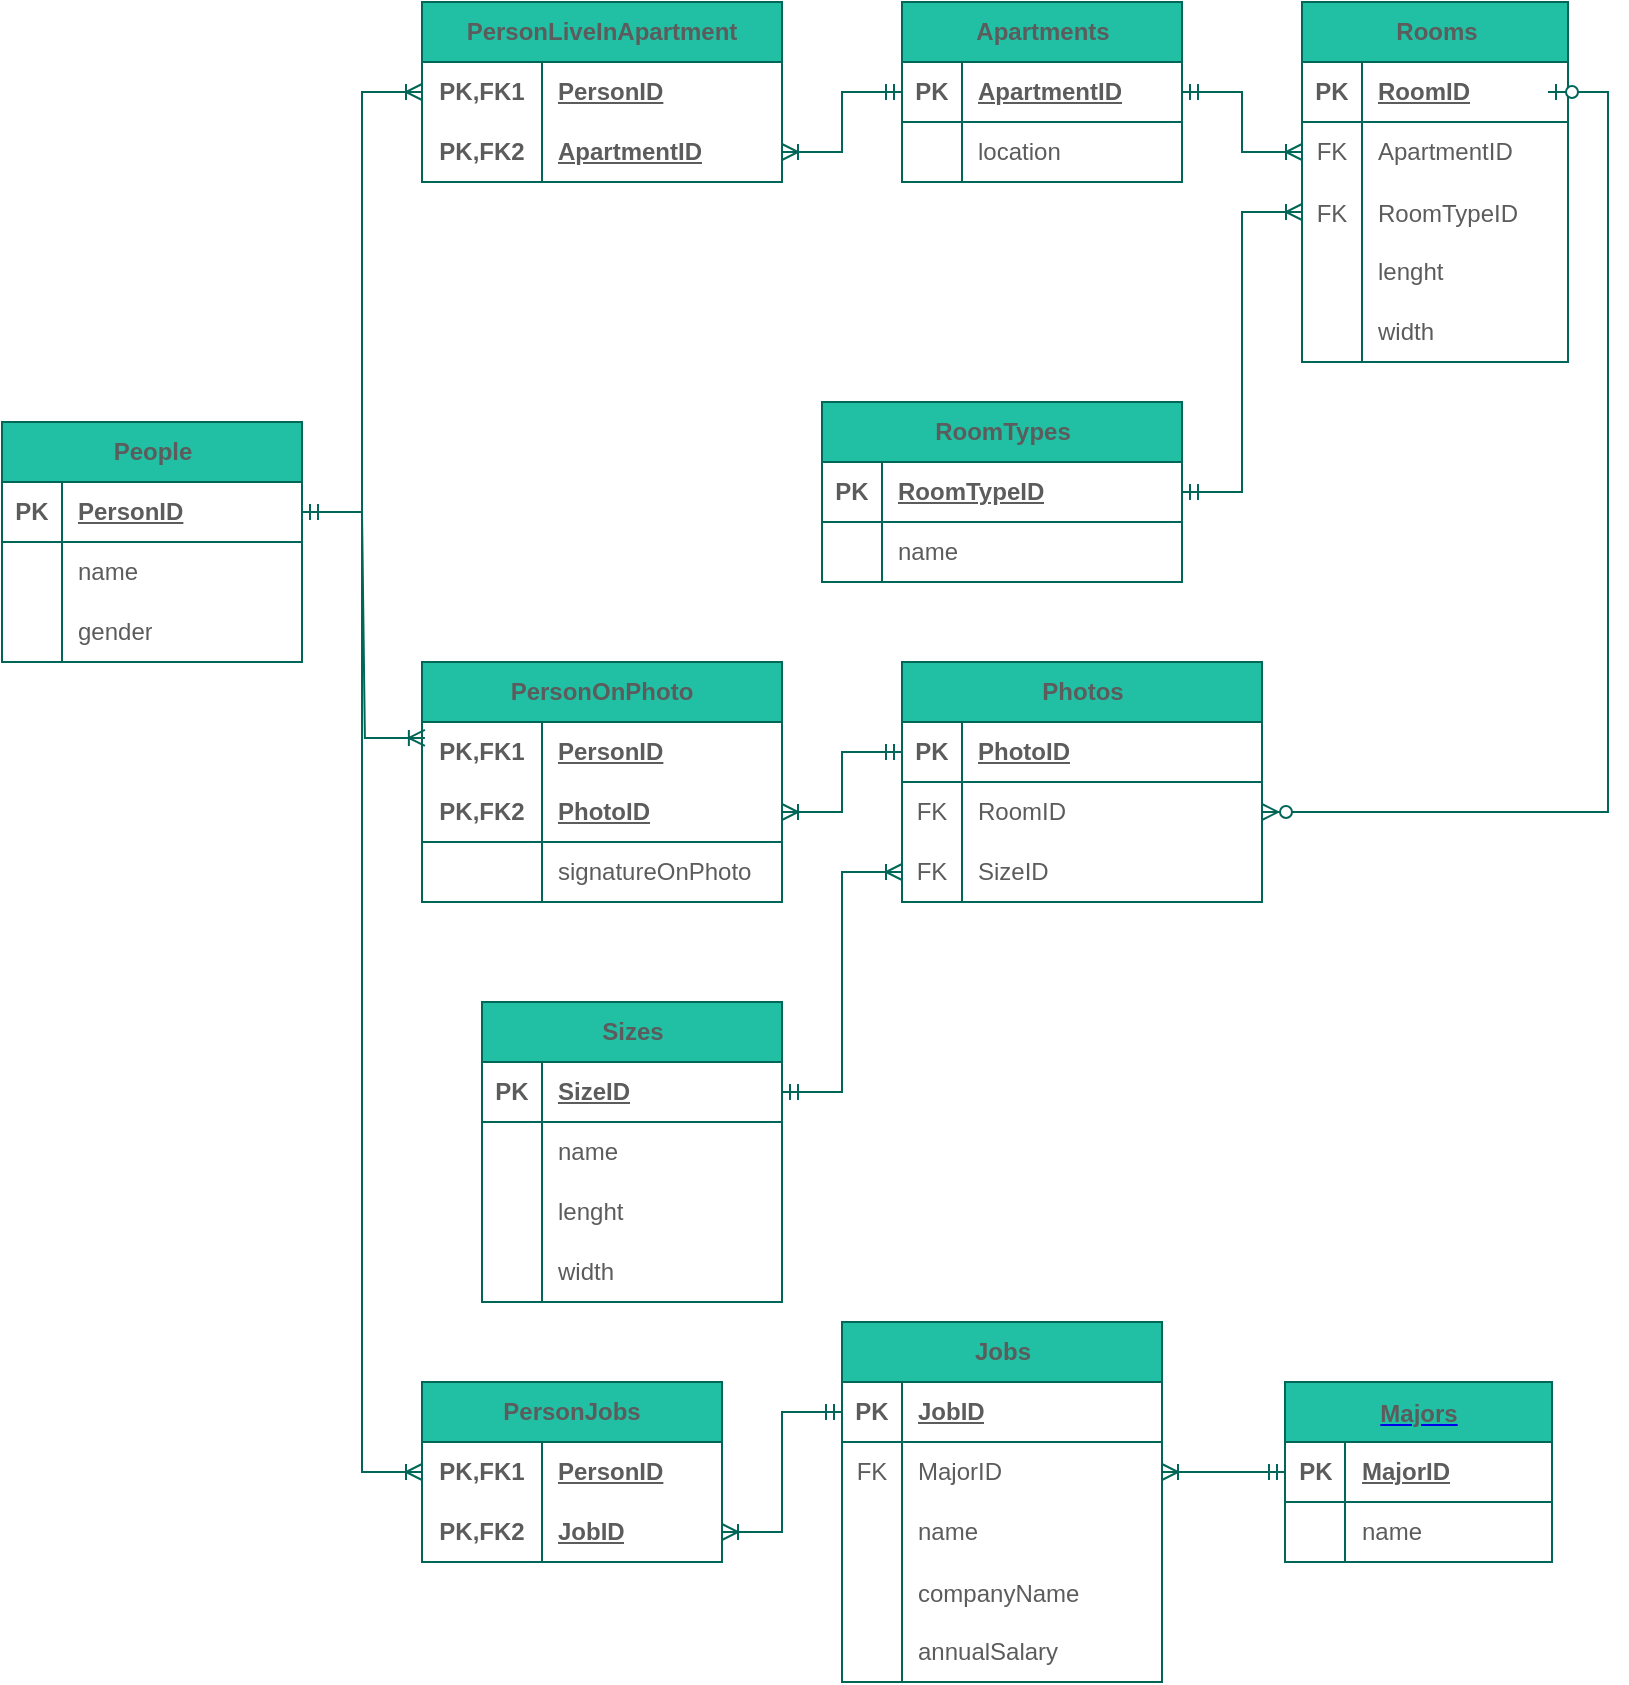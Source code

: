 <mxfile version="21.6.8" type="device">
  <diagram id="R2lEEEUBdFMjLlhIrx00" name="Page-1">
    <mxGraphModel dx="1122" dy="855" grid="0" gridSize="10" guides="1" tooltips="1" connect="1" arrows="1" fold="1" page="1" pageScale="1" pageWidth="827" pageHeight="1169" background="#ffffff" math="0" shadow="0" extFonts="Permanent Marker^https://fonts.googleapis.com/css?family=Permanent+Marker">
      <root>
        <mxCell id="0" />
        <mxCell id="1" parent="0" />
        <mxCell id="IW0DUA3z3qg6i7uyiNPP-1" value="People" style="shape=table;startSize=30;container=1;collapsible=1;childLayout=tableLayout;fixedRows=1;rowLines=0;fontStyle=1;align=center;resizeLast=1;html=1;labelBackgroundColor=none;fillColor=#21C0A5;strokeColor=#006658;fontColor=#5C5C5C;" parent="1" vertex="1">
          <mxGeometry x="10" y="220" width="150" height="120" as="geometry" />
        </mxCell>
        <mxCell id="IW0DUA3z3qg6i7uyiNPP-2" value="" style="shape=tableRow;horizontal=0;startSize=0;swimlaneHead=0;swimlaneBody=0;fillColor=none;collapsible=0;dropTarget=0;points=[[0,0.5],[1,0.5]];portConstraint=eastwest;top=0;left=0;right=0;bottom=1;labelBackgroundColor=none;strokeColor=#006658;fontColor=#5C5C5C;" parent="IW0DUA3z3qg6i7uyiNPP-1" vertex="1">
          <mxGeometry y="30" width="150" height="30" as="geometry" />
        </mxCell>
        <mxCell id="IW0DUA3z3qg6i7uyiNPP-3" value="PK" style="shape=partialRectangle;connectable=0;fillColor=none;top=0;left=0;bottom=0;right=0;fontStyle=1;overflow=hidden;whiteSpace=wrap;html=1;labelBackgroundColor=none;strokeColor=#006658;fontColor=#5C5C5C;" parent="IW0DUA3z3qg6i7uyiNPP-2" vertex="1">
          <mxGeometry width="30" height="30" as="geometry">
            <mxRectangle width="30" height="30" as="alternateBounds" />
          </mxGeometry>
        </mxCell>
        <mxCell id="IW0DUA3z3qg6i7uyiNPP-4" value="PersonID" style="shape=partialRectangle;connectable=0;fillColor=none;top=0;left=0;bottom=0;right=0;align=left;spacingLeft=6;fontStyle=5;overflow=hidden;whiteSpace=wrap;html=1;labelBackgroundColor=none;strokeColor=#006658;fontColor=#5C5C5C;" parent="IW0DUA3z3qg6i7uyiNPP-2" vertex="1">
          <mxGeometry x="30" width="120" height="30" as="geometry">
            <mxRectangle width="120" height="30" as="alternateBounds" />
          </mxGeometry>
        </mxCell>
        <mxCell id="IW0DUA3z3qg6i7uyiNPP-5" value="" style="shape=tableRow;horizontal=0;startSize=0;swimlaneHead=0;swimlaneBody=0;fillColor=none;collapsible=0;dropTarget=0;points=[[0,0.5],[1,0.5]];portConstraint=eastwest;top=0;left=0;right=0;bottom=0;labelBackgroundColor=none;strokeColor=#006658;fontColor=#5C5C5C;" parent="IW0DUA3z3qg6i7uyiNPP-1" vertex="1">
          <mxGeometry y="60" width="150" height="30" as="geometry" />
        </mxCell>
        <mxCell id="IW0DUA3z3qg6i7uyiNPP-6" value="" style="shape=partialRectangle;connectable=0;fillColor=none;top=0;left=0;bottom=0;right=0;editable=1;overflow=hidden;whiteSpace=wrap;html=1;labelBackgroundColor=none;strokeColor=#006658;fontColor=#5C5C5C;" parent="IW0DUA3z3qg6i7uyiNPP-5" vertex="1">
          <mxGeometry width="30" height="30" as="geometry">
            <mxRectangle width="30" height="30" as="alternateBounds" />
          </mxGeometry>
        </mxCell>
        <mxCell id="IW0DUA3z3qg6i7uyiNPP-7" value="name" style="shape=partialRectangle;connectable=0;fillColor=none;top=0;left=0;bottom=0;right=0;align=left;spacingLeft=6;overflow=hidden;whiteSpace=wrap;html=1;labelBackgroundColor=none;strokeColor=#006658;fontColor=#5C5C5C;" parent="IW0DUA3z3qg6i7uyiNPP-5" vertex="1">
          <mxGeometry x="30" width="120" height="30" as="geometry">
            <mxRectangle width="120" height="30" as="alternateBounds" />
          </mxGeometry>
        </mxCell>
        <mxCell id="IW0DUA3z3qg6i7uyiNPP-8" value="" style="shape=tableRow;horizontal=0;startSize=0;swimlaneHead=0;swimlaneBody=0;fillColor=none;collapsible=0;dropTarget=0;points=[[0,0.5],[1,0.5]];portConstraint=eastwest;top=0;left=0;right=0;bottom=0;labelBackgroundColor=none;strokeColor=#006658;fontColor=#5C5C5C;" parent="IW0DUA3z3qg6i7uyiNPP-1" vertex="1">
          <mxGeometry y="90" width="150" height="30" as="geometry" />
        </mxCell>
        <mxCell id="IW0DUA3z3qg6i7uyiNPP-9" value="" style="shape=partialRectangle;connectable=0;fillColor=none;top=0;left=0;bottom=0;right=0;editable=1;overflow=hidden;whiteSpace=wrap;html=1;labelBackgroundColor=none;strokeColor=#006658;fontColor=#5C5C5C;" parent="IW0DUA3z3qg6i7uyiNPP-8" vertex="1">
          <mxGeometry width="30" height="30" as="geometry">
            <mxRectangle width="30" height="30" as="alternateBounds" />
          </mxGeometry>
        </mxCell>
        <mxCell id="IW0DUA3z3qg6i7uyiNPP-10" value="gender" style="shape=partialRectangle;connectable=0;fillColor=none;top=0;left=0;bottom=0;right=0;align=left;spacingLeft=6;overflow=hidden;whiteSpace=wrap;html=1;labelBackgroundColor=none;strokeColor=#006658;fontColor=#5C5C5C;" parent="IW0DUA3z3qg6i7uyiNPP-8" vertex="1">
          <mxGeometry x="30" width="120" height="30" as="geometry">
            <mxRectangle width="120" height="30" as="alternateBounds" />
          </mxGeometry>
        </mxCell>
        <mxCell id="IW0DUA3z3qg6i7uyiNPP-14" value="Apartments" style="shape=table;startSize=30;container=1;collapsible=1;childLayout=tableLayout;fixedRows=1;rowLines=0;fontStyle=1;align=center;resizeLast=1;html=1;labelBackgroundColor=none;fillColor=#21C0A5;strokeColor=#006658;fontColor=#5C5C5C;" parent="1" vertex="1">
          <mxGeometry x="460" y="10" width="140" height="90" as="geometry" />
        </mxCell>
        <mxCell id="IW0DUA3z3qg6i7uyiNPP-15" value="" style="shape=tableRow;horizontal=0;startSize=0;swimlaneHead=0;swimlaneBody=0;fillColor=none;collapsible=0;dropTarget=0;points=[[0,0.5],[1,0.5]];portConstraint=eastwest;top=0;left=0;right=0;bottom=1;labelBackgroundColor=none;strokeColor=#006658;fontColor=#5C5C5C;" parent="IW0DUA3z3qg6i7uyiNPP-14" vertex="1">
          <mxGeometry y="30" width="140" height="30" as="geometry" />
        </mxCell>
        <mxCell id="IW0DUA3z3qg6i7uyiNPP-16" value="PK" style="shape=partialRectangle;connectable=0;fillColor=none;top=0;left=0;bottom=0;right=0;fontStyle=1;overflow=hidden;whiteSpace=wrap;html=1;labelBackgroundColor=none;strokeColor=#006658;fontColor=#5C5C5C;" parent="IW0DUA3z3qg6i7uyiNPP-15" vertex="1">
          <mxGeometry width="30" height="30" as="geometry">
            <mxRectangle width="30" height="30" as="alternateBounds" />
          </mxGeometry>
        </mxCell>
        <mxCell id="IW0DUA3z3qg6i7uyiNPP-17" value="ApartmentID" style="shape=partialRectangle;connectable=0;fillColor=none;top=0;left=0;bottom=0;right=0;align=left;spacingLeft=6;fontStyle=5;overflow=hidden;whiteSpace=wrap;html=1;labelBackgroundColor=none;strokeColor=#006658;fontColor=#5C5C5C;" parent="IW0DUA3z3qg6i7uyiNPP-15" vertex="1">
          <mxGeometry x="30" width="110" height="30" as="geometry">
            <mxRectangle width="110" height="30" as="alternateBounds" />
          </mxGeometry>
        </mxCell>
        <mxCell id="IW0DUA3z3qg6i7uyiNPP-18" value="" style="shape=tableRow;horizontal=0;startSize=0;swimlaneHead=0;swimlaneBody=0;fillColor=none;collapsible=0;dropTarget=0;points=[[0,0.5],[1,0.5]];portConstraint=eastwest;top=0;left=0;right=0;bottom=0;labelBackgroundColor=none;strokeColor=#006658;fontColor=#5C5C5C;" parent="IW0DUA3z3qg6i7uyiNPP-14" vertex="1">
          <mxGeometry y="60" width="140" height="30" as="geometry" />
        </mxCell>
        <mxCell id="IW0DUA3z3qg6i7uyiNPP-19" value="" style="shape=partialRectangle;connectable=0;fillColor=none;top=0;left=0;bottom=0;right=0;editable=1;overflow=hidden;whiteSpace=wrap;html=1;labelBackgroundColor=none;strokeColor=#006658;fontColor=#5C5C5C;" parent="IW0DUA3z3qg6i7uyiNPP-18" vertex="1">
          <mxGeometry width="30" height="30" as="geometry">
            <mxRectangle width="30" height="30" as="alternateBounds" />
          </mxGeometry>
        </mxCell>
        <mxCell id="IW0DUA3z3qg6i7uyiNPP-20" value="location" style="shape=partialRectangle;connectable=0;fillColor=none;top=0;left=0;bottom=0;right=0;align=left;spacingLeft=6;overflow=hidden;whiteSpace=wrap;html=1;labelBackgroundColor=none;strokeColor=#006658;fontColor=#5C5C5C;" parent="IW0DUA3z3qg6i7uyiNPP-18" vertex="1">
          <mxGeometry x="30" width="110" height="30" as="geometry">
            <mxRectangle width="110" height="30" as="alternateBounds" />
          </mxGeometry>
        </mxCell>
        <mxCell id="IW0DUA3z3qg6i7uyiNPP-27" value="Rooms" style="shape=table;startSize=30;container=1;collapsible=1;childLayout=tableLayout;fixedRows=1;rowLines=0;fontStyle=1;align=center;resizeLast=1;html=1;labelBackgroundColor=none;fillColor=#21C0A5;strokeColor=#006658;fontColor=#5C5C5C;" parent="1" vertex="1">
          <mxGeometry x="660" y="10" width="133" height="180" as="geometry" />
        </mxCell>
        <mxCell id="IW0DUA3z3qg6i7uyiNPP-28" value="" style="shape=tableRow;horizontal=0;startSize=0;swimlaneHead=0;swimlaneBody=0;fillColor=none;collapsible=0;dropTarget=0;points=[[0,0.5],[1,0.5]];portConstraint=eastwest;top=0;left=0;right=0;bottom=1;labelBackgroundColor=none;strokeColor=#006658;fontColor=#5C5C5C;" parent="IW0DUA3z3qg6i7uyiNPP-27" vertex="1">
          <mxGeometry y="30" width="133" height="30" as="geometry" />
        </mxCell>
        <mxCell id="IW0DUA3z3qg6i7uyiNPP-29" value="PK" style="shape=partialRectangle;connectable=0;fillColor=none;top=0;left=0;bottom=0;right=0;fontStyle=1;overflow=hidden;whiteSpace=wrap;html=1;labelBackgroundColor=none;strokeColor=#006658;fontColor=#5C5C5C;" parent="IW0DUA3z3qg6i7uyiNPP-28" vertex="1">
          <mxGeometry width="30" height="30" as="geometry">
            <mxRectangle width="30" height="30" as="alternateBounds" />
          </mxGeometry>
        </mxCell>
        <mxCell id="IW0DUA3z3qg6i7uyiNPP-30" value="RoomID" style="shape=partialRectangle;connectable=0;fillColor=none;top=0;left=0;bottom=0;right=0;align=left;spacingLeft=6;fontStyle=5;overflow=hidden;whiteSpace=wrap;html=1;labelBackgroundColor=none;strokeColor=#006658;fontColor=#5C5C5C;" parent="IW0DUA3z3qg6i7uyiNPP-28" vertex="1">
          <mxGeometry x="30" width="103" height="30" as="geometry">
            <mxRectangle width="103" height="30" as="alternateBounds" />
          </mxGeometry>
        </mxCell>
        <mxCell id="IW0DUA3z3qg6i7uyiNPP-31" value="" style="shape=tableRow;horizontal=0;startSize=0;swimlaneHead=0;swimlaneBody=0;fillColor=none;collapsible=0;dropTarget=0;points=[[0,0.5],[1,0.5]];portConstraint=eastwest;top=0;left=0;right=0;bottom=0;labelBackgroundColor=none;strokeColor=#006658;fontColor=#5C5C5C;" parent="IW0DUA3z3qg6i7uyiNPP-27" vertex="1">
          <mxGeometry y="60" width="133" height="30" as="geometry" />
        </mxCell>
        <mxCell id="IW0DUA3z3qg6i7uyiNPP-32" value="FK" style="shape=partialRectangle;connectable=0;fillColor=none;top=0;left=0;bottom=0;right=0;editable=1;overflow=hidden;whiteSpace=wrap;html=1;labelBackgroundColor=none;strokeColor=#006658;fontColor=#5C5C5C;" parent="IW0DUA3z3qg6i7uyiNPP-31" vertex="1">
          <mxGeometry width="30" height="30" as="geometry">
            <mxRectangle width="30" height="30" as="alternateBounds" />
          </mxGeometry>
        </mxCell>
        <mxCell id="IW0DUA3z3qg6i7uyiNPP-33" value="ApartmentID" style="shape=partialRectangle;connectable=0;fillColor=none;top=0;left=0;bottom=0;right=0;align=left;spacingLeft=6;overflow=hidden;whiteSpace=wrap;html=1;labelBackgroundColor=none;strokeColor=#006658;fontColor=#5C5C5C;" parent="IW0DUA3z3qg6i7uyiNPP-31" vertex="1">
          <mxGeometry x="30" width="103" height="30" as="geometry">
            <mxRectangle width="103" height="30" as="alternateBounds" />
          </mxGeometry>
        </mxCell>
        <mxCell id="9gf9qeR7xPNd0A9WWxp8-63" value="" style="shape=tableRow;horizontal=0;startSize=0;swimlaneHead=0;swimlaneBody=0;fillColor=none;collapsible=0;dropTarget=0;points=[[0,0.5],[1,0.5]];portConstraint=eastwest;top=0;left=0;right=0;bottom=0;labelBackgroundColor=none;strokeColor=#006658;fontColor=#5C5C5C;" vertex="1" parent="IW0DUA3z3qg6i7uyiNPP-27">
          <mxGeometry y="90" width="133" height="30" as="geometry" />
        </mxCell>
        <mxCell id="9gf9qeR7xPNd0A9WWxp8-64" value="FK" style="shape=partialRectangle;connectable=0;fillColor=none;top=0;left=0;bottom=0;right=0;editable=1;overflow=hidden;labelBackgroundColor=none;strokeColor=#006658;fontColor=#5C5C5C;" vertex="1" parent="9gf9qeR7xPNd0A9WWxp8-63">
          <mxGeometry width="30" height="30" as="geometry">
            <mxRectangle width="30" height="30" as="alternateBounds" />
          </mxGeometry>
        </mxCell>
        <mxCell id="9gf9qeR7xPNd0A9WWxp8-65" value="RoomTypeID" style="shape=partialRectangle;connectable=0;fillColor=none;top=0;left=0;bottom=0;right=0;align=left;spacingLeft=6;overflow=hidden;labelBackgroundColor=none;strokeColor=#006658;fontColor=#5C5C5C;" vertex="1" parent="9gf9qeR7xPNd0A9WWxp8-63">
          <mxGeometry x="30" width="103" height="30" as="geometry">
            <mxRectangle width="103" height="30" as="alternateBounds" />
          </mxGeometry>
        </mxCell>
        <mxCell id="IW0DUA3z3qg6i7uyiNPP-34" value="" style="shape=tableRow;horizontal=0;startSize=0;swimlaneHead=0;swimlaneBody=0;fillColor=none;collapsible=0;dropTarget=0;points=[[0,0.5],[1,0.5]];portConstraint=eastwest;top=0;left=0;right=0;bottom=0;labelBackgroundColor=none;strokeColor=#006658;fontColor=#5C5C5C;" parent="IW0DUA3z3qg6i7uyiNPP-27" vertex="1">
          <mxGeometry y="120" width="133" height="30" as="geometry" />
        </mxCell>
        <mxCell id="IW0DUA3z3qg6i7uyiNPP-35" value="" style="shape=partialRectangle;connectable=0;fillColor=none;top=0;left=0;bottom=0;right=0;editable=1;overflow=hidden;whiteSpace=wrap;html=1;labelBackgroundColor=none;strokeColor=#006658;fontColor=#5C5C5C;" parent="IW0DUA3z3qg6i7uyiNPP-34" vertex="1">
          <mxGeometry width="30" height="30" as="geometry">
            <mxRectangle width="30" height="30" as="alternateBounds" />
          </mxGeometry>
        </mxCell>
        <mxCell id="IW0DUA3z3qg6i7uyiNPP-36" value="lenght" style="shape=partialRectangle;connectable=0;fillColor=none;top=0;left=0;bottom=0;right=0;align=left;spacingLeft=6;overflow=hidden;whiteSpace=wrap;html=1;labelBackgroundColor=none;strokeColor=#006658;fontColor=#5C5C5C;" parent="IW0DUA3z3qg6i7uyiNPP-34" vertex="1">
          <mxGeometry x="30" width="103" height="30" as="geometry">
            <mxRectangle width="103" height="30" as="alternateBounds" />
          </mxGeometry>
        </mxCell>
        <mxCell id="IW0DUA3z3qg6i7uyiNPP-37" value="" style="shape=tableRow;horizontal=0;startSize=0;swimlaneHead=0;swimlaneBody=0;fillColor=none;collapsible=0;dropTarget=0;points=[[0,0.5],[1,0.5]];portConstraint=eastwest;top=0;left=0;right=0;bottom=0;labelBackgroundColor=none;strokeColor=#006658;fontColor=#5C5C5C;" parent="IW0DUA3z3qg6i7uyiNPP-27" vertex="1">
          <mxGeometry y="150" width="133" height="30" as="geometry" />
        </mxCell>
        <mxCell id="IW0DUA3z3qg6i7uyiNPP-38" value="" style="shape=partialRectangle;connectable=0;fillColor=none;top=0;left=0;bottom=0;right=0;editable=1;overflow=hidden;whiteSpace=wrap;html=1;labelBackgroundColor=none;strokeColor=#006658;fontColor=#5C5C5C;" parent="IW0DUA3z3qg6i7uyiNPP-37" vertex="1">
          <mxGeometry width="30" height="30" as="geometry">
            <mxRectangle width="30" height="30" as="alternateBounds" />
          </mxGeometry>
        </mxCell>
        <mxCell id="IW0DUA3z3qg6i7uyiNPP-39" value="width" style="shape=partialRectangle;connectable=0;fillColor=none;top=0;left=0;bottom=0;right=0;align=left;spacingLeft=6;overflow=hidden;whiteSpace=wrap;html=1;labelBackgroundColor=none;strokeColor=#006658;fontColor=#5C5C5C;" parent="IW0DUA3z3qg6i7uyiNPP-37" vertex="1">
          <mxGeometry x="30" width="103" height="30" as="geometry">
            <mxRectangle width="103" height="30" as="alternateBounds" />
          </mxGeometry>
        </mxCell>
        <mxCell id="IW0DUA3z3qg6i7uyiNPP-40" value="Photos" style="shape=table;startSize=30;container=1;collapsible=1;childLayout=tableLayout;fixedRows=1;rowLines=0;fontStyle=1;align=center;resizeLast=1;html=1;labelBackgroundColor=none;fillColor=#21C0A5;strokeColor=#006658;fontColor=#5C5C5C;" parent="1" vertex="1">
          <mxGeometry x="460" y="340" width="180" height="120" as="geometry" />
        </mxCell>
        <mxCell id="IW0DUA3z3qg6i7uyiNPP-41" value="" style="shape=tableRow;horizontal=0;startSize=0;swimlaneHead=0;swimlaneBody=0;fillColor=none;collapsible=0;dropTarget=0;points=[[0,0.5],[1,0.5]];portConstraint=eastwest;top=0;left=0;right=0;bottom=1;labelBackgroundColor=none;strokeColor=#006658;fontColor=#5C5C5C;" parent="IW0DUA3z3qg6i7uyiNPP-40" vertex="1">
          <mxGeometry y="30" width="180" height="30" as="geometry" />
        </mxCell>
        <mxCell id="IW0DUA3z3qg6i7uyiNPP-42" value="PK" style="shape=partialRectangle;connectable=0;fillColor=none;top=0;left=0;bottom=0;right=0;fontStyle=1;overflow=hidden;whiteSpace=wrap;html=1;labelBackgroundColor=none;strokeColor=#006658;fontColor=#5C5C5C;" parent="IW0DUA3z3qg6i7uyiNPP-41" vertex="1">
          <mxGeometry width="30" height="30" as="geometry">
            <mxRectangle width="30" height="30" as="alternateBounds" />
          </mxGeometry>
        </mxCell>
        <mxCell id="IW0DUA3z3qg6i7uyiNPP-43" value="PhotoID" style="shape=partialRectangle;connectable=0;fillColor=none;top=0;left=0;bottom=0;right=0;align=left;spacingLeft=6;fontStyle=5;overflow=hidden;whiteSpace=wrap;html=1;labelBackgroundColor=none;strokeColor=#006658;fontColor=#5C5C5C;" parent="IW0DUA3z3qg6i7uyiNPP-41" vertex="1">
          <mxGeometry x="30" width="150" height="30" as="geometry">
            <mxRectangle width="150" height="30" as="alternateBounds" />
          </mxGeometry>
        </mxCell>
        <mxCell id="IW0DUA3z3qg6i7uyiNPP-44" value="" style="shape=tableRow;horizontal=0;startSize=0;swimlaneHead=0;swimlaneBody=0;fillColor=none;collapsible=0;dropTarget=0;points=[[0,0.5],[1,0.5]];portConstraint=eastwest;top=0;left=0;right=0;bottom=0;labelBackgroundColor=none;strokeColor=#006658;fontColor=#5C5C5C;" parent="IW0DUA3z3qg6i7uyiNPP-40" vertex="1">
          <mxGeometry y="60" width="180" height="30" as="geometry" />
        </mxCell>
        <mxCell id="IW0DUA3z3qg6i7uyiNPP-45" value="FK" style="shape=partialRectangle;connectable=0;fillColor=none;top=0;left=0;bottom=0;right=0;editable=1;overflow=hidden;whiteSpace=wrap;html=1;labelBackgroundColor=none;strokeColor=#006658;fontColor=#5C5C5C;" parent="IW0DUA3z3qg6i7uyiNPP-44" vertex="1">
          <mxGeometry width="30" height="30" as="geometry">
            <mxRectangle width="30" height="30" as="alternateBounds" />
          </mxGeometry>
        </mxCell>
        <mxCell id="IW0DUA3z3qg6i7uyiNPP-46" value="RoomID" style="shape=partialRectangle;connectable=0;fillColor=none;top=0;left=0;bottom=0;right=0;align=left;spacingLeft=6;overflow=hidden;whiteSpace=wrap;html=1;labelBackgroundColor=none;strokeColor=#006658;fontColor=#5C5C5C;" parent="IW0DUA3z3qg6i7uyiNPP-44" vertex="1">
          <mxGeometry x="30" width="150" height="30" as="geometry">
            <mxRectangle width="150" height="30" as="alternateBounds" />
          </mxGeometry>
        </mxCell>
        <mxCell id="IW0DUA3z3qg6i7uyiNPP-47" value="" style="shape=tableRow;horizontal=0;startSize=0;swimlaneHead=0;swimlaneBody=0;fillColor=none;collapsible=0;dropTarget=0;points=[[0,0.5],[1,0.5]];portConstraint=eastwest;top=0;left=0;right=0;bottom=0;labelBackgroundColor=none;strokeColor=#006658;fontColor=#5C5C5C;" parent="IW0DUA3z3qg6i7uyiNPP-40" vertex="1">
          <mxGeometry y="90" width="180" height="30" as="geometry" />
        </mxCell>
        <mxCell id="IW0DUA3z3qg6i7uyiNPP-48" value="FK" style="shape=partialRectangle;connectable=0;fillColor=none;top=0;left=0;bottom=0;right=0;editable=1;overflow=hidden;whiteSpace=wrap;html=1;labelBackgroundColor=none;strokeColor=#006658;fontColor=#5C5C5C;" parent="IW0DUA3z3qg6i7uyiNPP-47" vertex="1">
          <mxGeometry width="30" height="30" as="geometry">
            <mxRectangle width="30" height="30" as="alternateBounds" />
          </mxGeometry>
        </mxCell>
        <mxCell id="IW0DUA3z3qg6i7uyiNPP-49" value="SizeID" style="shape=partialRectangle;connectable=0;fillColor=none;top=0;left=0;bottom=0;right=0;align=left;spacingLeft=6;overflow=hidden;whiteSpace=wrap;html=1;labelBackgroundColor=none;strokeColor=#006658;fontColor=#5C5C5C;" parent="IW0DUA3z3qg6i7uyiNPP-47" vertex="1">
          <mxGeometry x="30" width="150" height="30" as="geometry">
            <mxRectangle width="150" height="30" as="alternateBounds" />
          </mxGeometry>
        </mxCell>
        <mxCell id="IW0DUA3z3qg6i7uyiNPP-53" value="Jobs" style="shape=table;startSize=30;container=1;collapsible=1;childLayout=tableLayout;fixedRows=1;rowLines=0;fontStyle=1;align=center;resizeLast=1;html=1;labelBackgroundColor=none;fillColor=#21C0A5;strokeColor=#006658;fontColor=#5C5C5C;" parent="1" vertex="1">
          <mxGeometry x="430" y="670" width="160" height="180" as="geometry" />
        </mxCell>
        <mxCell id="IW0DUA3z3qg6i7uyiNPP-54" value="" style="shape=tableRow;horizontal=0;startSize=0;swimlaneHead=0;swimlaneBody=0;fillColor=none;collapsible=0;dropTarget=0;points=[[0,0.5],[1,0.5]];portConstraint=eastwest;top=0;left=0;right=0;bottom=1;labelBackgroundColor=none;strokeColor=#006658;fontColor=#5C5C5C;" parent="IW0DUA3z3qg6i7uyiNPP-53" vertex="1">
          <mxGeometry y="30" width="160" height="30" as="geometry" />
        </mxCell>
        <mxCell id="IW0DUA3z3qg6i7uyiNPP-55" value="PK" style="shape=partialRectangle;connectable=0;fillColor=none;top=0;left=0;bottom=0;right=0;fontStyle=1;overflow=hidden;whiteSpace=wrap;html=1;labelBackgroundColor=none;strokeColor=#006658;fontColor=#5C5C5C;" parent="IW0DUA3z3qg6i7uyiNPP-54" vertex="1">
          <mxGeometry width="30" height="30" as="geometry">
            <mxRectangle width="30" height="30" as="alternateBounds" />
          </mxGeometry>
        </mxCell>
        <mxCell id="IW0DUA3z3qg6i7uyiNPP-56" value="JobID" style="shape=partialRectangle;connectable=0;fillColor=none;top=0;left=0;bottom=0;right=0;align=left;spacingLeft=6;fontStyle=5;overflow=hidden;whiteSpace=wrap;html=1;labelBackgroundColor=none;strokeColor=#006658;fontColor=#5C5C5C;" parent="IW0DUA3z3qg6i7uyiNPP-54" vertex="1">
          <mxGeometry x="30" width="130" height="30" as="geometry">
            <mxRectangle width="130" height="30" as="alternateBounds" />
          </mxGeometry>
        </mxCell>
        <mxCell id="IW0DUA3z3qg6i7uyiNPP-63" value="" style="shape=tableRow;horizontal=0;startSize=0;swimlaneHead=0;swimlaneBody=0;fillColor=none;collapsible=0;dropTarget=0;points=[[0,0.5],[1,0.5]];portConstraint=eastwest;top=0;left=0;right=0;bottom=0;labelBackgroundColor=none;strokeColor=#006658;fontColor=#5C5C5C;" parent="IW0DUA3z3qg6i7uyiNPP-53" vertex="1">
          <mxGeometry y="60" width="160" height="30" as="geometry" />
        </mxCell>
        <mxCell id="IW0DUA3z3qg6i7uyiNPP-64" value="FK" style="shape=partialRectangle;connectable=0;fillColor=none;top=0;left=0;bottom=0;right=0;editable=1;overflow=hidden;whiteSpace=wrap;html=1;labelBackgroundColor=none;strokeColor=#006658;fontColor=#5C5C5C;" parent="IW0DUA3z3qg6i7uyiNPP-63" vertex="1">
          <mxGeometry width="30" height="30" as="geometry">
            <mxRectangle width="30" height="30" as="alternateBounds" />
          </mxGeometry>
        </mxCell>
        <mxCell id="IW0DUA3z3qg6i7uyiNPP-65" value="MajorID" style="shape=partialRectangle;connectable=0;fillColor=none;top=0;left=0;bottom=0;right=0;align=left;spacingLeft=6;overflow=hidden;whiteSpace=wrap;html=1;labelBackgroundColor=none;strokeColor=#006658;fontColor=#5C5C5C;" parent="IW0DUA3z3qg6i7uyiNPP-63" vertex="1">
          <mxGeometry x="30" width="130" height="30" as="geometry">
            <mxRectangle width="130" height="30" as="alternateBounds" />
          </mxGeometry>
        </mxCell>
        <mxCell id="IW0DUA3z3qg6i7uyiNPP-57" value="" style="shape=tableRow;horizontal=0;startSize=0;swimlaneHead=0;swimlaneBody=0;fillColor=none;collapsible=0;dropTarget=0;points=[[0,0.5],[1,0.5]];portConstraint=eastwest;top=0;left=0;right=0;bottom=0;labelBackgroundColor=none;strokeColor=#006658;fontColor=#5C5C5C;" parent="IW0DUA3z3qg6i7uyiNPP-53" vertex="1">
          <mxGeometry y="90" width="160" height="30" as="geometry" />
        </mxCell>
        <mxCell id="IW0DUA3z3qg6i7uyiNPP-58" value="" style="shape=partialRectangle;connectable=0;fillColor=none;top=0;left=0;bottom=0;right=0;editable=1;overflow=hidden;whiteSpace=wrap;html=1;labelBackgroundColor=none;strokeColor=#006658;fontColor=#5C5C5C;" parent="IW0DUA3z3qg6i7uyiNPP-57" vertex="1">
          <mxGeometry width="30" height="30" as="geometry">
            <mxRectangle width="30" height="30" as="alternateBounds" />
          </mxGeometry>
        </mxCell>
        <mxCell id="IW0DUA3z3qg6i7uyiNPP-59" value="name" style="shape=partialRectangle;connectable=0;fillColor=none;top=0;left=0;bottom=0;right=0;align=left;spacingLeft=6;overflow=hidden;whiteSpace=wrap;html=1;labelBackgroundColor=none;strokeColor=#006658;fontColor=#5C5C5C;" parent="IW0DUA3z3qg6i7uyiNPP-57" vertex="1">
          <mxGeometry x="30" width="130" height="30" as="geometry">
            <mxRectangle width="130" height="30" as="alternateBounds" />
          </mxGeometry>
        </mxCell>
        <mxCell id="9gf9qeR7xPNd0A9WWxp8-83" value="" style="shape=tableRow;horizontal=0;startSize=0;swimlaneHead=0;swimlaneBody=0;fillColor=none;collapsible=0;dropTarget=0;points=[[0,0.5],[1,0.5]];portConstraint=eastwest;top=0;left=0;right=0;bottom=0;labelBackgroundColor=none;strokeColor=#006658;fontColor=#5C5C5C;" vertex="1" parent="IW0DUA3z3qg6i7uyiNPP-53">
          <mxGeometry y="120" width="160" height="30" as="geometry" />
        </mxCell>
        <mxCell id="9gf9qeR7xPNd0A9WWxp8-84" value="" style="shape=partialRectangle;connectable=0;fillColor=none;top=0;left=0;bottom=0;right=0;editable=1;overflow=hidden;labelBackgroundColor=none;strokeColor=#006658;fontColor=#5C5C5C;" vertex="1" parent="9gf9qeR7xPNd0A9WWxp8-83">
          <mxGeometry width="30" height="30" as="geometry">
            <mxRectangle width="30" height="30" as="alternateBounds" />
          </mxGeometry>
        </mxCell>
        <mxCell id="9gf9qeR7xPNd0A9WWxp8-85" value="companyName" style="shape=partialRectangle;connectable=0;fillColor=none;top=0;left=0;bottom=0;right=0;align=left;spacingLeft=6;overflow=hidden;labelBackgroundColor=none;strokeColor=#006658;fontColor=#5C5C5C;" vertex="1" parent="9gf9qeR7xPNd0A9WWxp8-83">
          <mxGeometry x="30" width="130" height="30" as="geometry">
            <mxRectangle width="130" height="30" as="alternateBounds" />
          </mxGeometry>
        </mxCell>
        <mxCell id="IW0DUA3z3qg6i7uyiNPP-60" value="" style="shape=tableRow;horizontal=0;startSize=0;swimlaneHead=0;swimlaneBody=0;fillColor=none;collapsible=0;dropTarget=0;points=[[0,0.5],[1,0.5]];portConstraint=eastwest;top=0;left=0;right=0;bottom=0;labelBackgroundColor=none;strokeColor=#006658;fontColor=#5C5C5C;" parent="IW0DUA3z3qg6i7uyiNPP-53" vertex="1">
          <mxGeometry y="150" width="160" height="30" as="geometry" />
        </mxCell>
        <mxCell id="IW0DUA3z3qg6i7uyiNPP-61" value="" style="shape=partialRectangle;connectable=0;fillColor=none;top=0;left=0;bottom=0;right=0;editable=1;overflow=hidden;whiteSpace=wrap;html=1;labelBackgroundColor=none;strokeColor=#006658;fontColor=#5C5C5C;" parent="IW0DUA3z3qg6i7uyiNPP-60" vertex="1">
          <mxGeometry width="30" height="30" as="geometry">
            <mxRectangle width="30" height="30" as="alternateBounds" />
          </mxGeometry>
        </mxCell>
        <mxCell id="IW0DUA3z3qg6i7uyiNPP-62" value="annualSalary" style="shape=partialRectangle;connectable=0;fillColor=none;top=0;left=0;bottom=0;right=0;align=left;spacingLeft=6;overflow=hidden;whiteSpace=wrap;html=1;labelBackgroundColor=none;strokeColor=#006658;fontColor=#5C5C5C;" parent="IW0DUA3z3qg6i7uyiNPP-60" vertex="1">
          <mxGeometry x="30" width="130" height="30" as="geometry">
            <mxRectangle width="130" height="30" as="alternateBounds" />
          </mxGeometry>
        </mxCell>
        <mxCell id="IW0DUA3z3qg6i7uyiNPP-66" value="&lt;a style=&quot;border: 0px solid; --tw-border-spacing-x: 0; --tw-border-spacing-y: 0; --tw-translate-x: 0; --tw-translate-y: 0; --tw-rotate: 0; --tw-skew-x: 0; --tw-skew-y: 0; --tw-scale-x: 1; --tw-scale-y: 1; --tw-pan-x: ; --tw-pan-y: ; --tw-pinch-zoom: ; --tw-scroll-snap-strictness: proximity; --tw-gradient-from-position: ; --tw-gradient-via-position: ; --tw-gradient-to-position: ; --tw-ordinal: ; --tw-slashed-zero: ; --tw-numeric-figure: ; --tw-numeric-spacing: ; --tw-numeric-fraction: ; --tw-ring-inset: ; --tw-ring-offset-width: 0px; --tw-ring-offset-color: #fff; --tw-ring-color: rgba(0,125,178,0.5); --tw-ring-offset-shadow: 0 0 #0000; --tw-ring-shadow: 0 0 #0000; --tw-shadow: 0 0 #0000; --tw-shadow-colored: 0 0 #0000; --tw-blur: ; --tw-brightness: ; --tw-contrast: ; --tw-grayscale: ; --tw-hue-rotate: ; --tw-invert: ; --tw-saturate: ; --tw-sepia: ; --tw-drop-shadow: ; --tw-backdrop-blur: ; --tw-backdrop-brightness: ; --tw-backdrop-contrast: ; --tw-backdrop-grayscale: ; --tw-backdrop-hue-rotate: ; --tw-backdrop-invert: ; --tw-backdrop-opacity: ; --tw-backdrop-saturate: ; --tw-backdrop-sepia: ; box-sizing: border-box; cursor: pointer; transition: all 0.3s ease 0s; line-height: 24px; text-align: left;&quot; class=&quot;dictLink featured&quot; id=&quot;dictEntry10006265410&quot;&gt;&lt;font color=&quot;#5c5c5c&quot; style=&quot;font-size: 12px;&quot;&gt;&lt;b style=&quot;&quot;&gt;Majors&lt;/b&gt;&lt;/font&gt;&lt;/a&gt;" style="shape=table;startSize=30;container=1;collapsible=1;childLayout=tableLayout;fixedRows=1;rowLines=0;fontStyle=1;align=center;resizeLast=1;html=1;labelBackgroundColor=none;fillColor=#21C0A5;strokeColor=#006658;fontColor=#5C5C5C;" parent="1" vertex="1">
          <mxGeometry x="651.5" y="700" width="133.5" height="90" as="geometry" />
        </mxCell>
        <mxCell id="IW0DUA3z3qg6i7uyiNPP-67" value="" style="shape=tableRow;horizontal=0;startSize=0;swimlaneHead=0;swimlaneBody=0;fillColor=none;collapsible=0;dropTarget=0;points=[[0,0.5],[1,0.5]];portConstraint=eastwest;top=0;left=0;right=0;bottom=1;labelBackgroundColor=none;strokeColor=#006658;fontColor=#5C5C5C;" parent="IW0DUA3z3qg6i7uyiNPP-66" vertex="1">
          <mxGeometry y="30" width="133.5" height="30" as="geometry" />
        </mxCell>
        <mxCell id="IW0DUA3z3qg6i7uyiNPP-68" value="PK" style="shape=partialRectangle;connectable=0;fillColor=none;top=0;left=0;bottom=0;right=0;fontStyle=1;overflow=hidden;whiteSpace=wrap;html=1;labelBackgroundColor=none;strokeColor=#006658;fontColor=#5C5C5C;" parent="IW0DUA3z3qg6i7uyiNPP-67" vertex="1">
          <mxGeometry width="30" height="30" as="geometry">
            <mxRectangle width="30" height="30" as="alternateBounds" />
          </mxGeometry>
        </mxCell>
        <mxCell id="IW0DUA3z3qg6i7uyiNPP-69" value="MajorID" style="shape=partialRectangle;connectable=0;fillColor=none;top=0;left=0;bottom=0;right=0;align=left;spacingLeft=6;fontStyle=5;overflow=hidden;whiteSpace=wrap;html=1;labelBackgroundColor=none;strokeColor=#006658;fontColor=#5C5C5C;" parent="IW0DUA3z3qg6i7uyiNPP-67" vertex="1">
          <mxGeometry x="30" width="103.5" height="30" as="geometry">
            <mxRectangle width="103.5" height="30" as="alternateBounds" />
          </mxGeometry>
        </mxCell>
        <mxCell id="IW0DUA3z3qg6i7uyiNPP-70" value="" style="shape=tableRow;horizontal=0;startSize=0;swimlaneHead=0;swimlaneBody=0;fillColor=none;collapsible=0;dropTarget=0;points=[[0,0.5],[1,0.5]];portConstraint=eastwest;top=0;left=0;right=0;bottom=0;labelBackgroundColor=none;strokeColor=#006658;fontColor=#5C5C5C;" parent="IW0DUA3z3qg6i7uyiNPP-66" vertex="1">
          <mxGeometry y="60" width="133.5" height="30" as="geometry" />
        </mxCell>
        <mxCell id="IW0DUA3z3qg6i7uyiNPP-71" value="" style="shape=partialRectangle;connectable=0;fillColor=none;top=0;left=0;bottom=0;right=0;editable=1;overflow=hidden;whiteSpace=wrap;html=1;labelBackgroundColor=none;strokeColor=#006658;fontColor=#5C5C5C;" parent="IW0DUA3z3qg6i7uyiNPP-70" vertex="1">
          <mxGeometry width="30" height="30" as="geometry">
            <mxRectangle width="30" height="30" as="alternateBounds" />
          </mxGeometry>
        </mxCell>
        <mxCell id="IW0DUA3z3qg6i7uyiNPP-72" value="name" style="shape=partialRectangle;connectable=0;fillColor=none;top=0;left=0;bottom=0;right=0;align=left;spacingLeft=6;overflow=hidden;whiteSpace=wrap;html=1;labelBackgroundColor=none;strokeColor=#006658;fontColor=#5C5C5C;" parent="IW0DUA3z3qg6i7uyiNPP-70" vertex="1">
          <mxGeometry x="30" width="103.5" height="30" as="geometry">
            <mxRectangle width="103.5" height="30" as="alternateBounds" />
          </mxGeometry>
        </mxCell>
        <mxCell id="9gf9qeR7xPNd0A9WWxp8-1" value="PersonLiveInApartment" style="shape=table;startSize=30;container=1;collapsible=1;childLayout=tableLayout;fixedRows=1;rowLines=0;fontStyle=1;align=center;resizeLast=1;html=1;whiteSpace=wrap;labelBackgroundColor=none;fillColor=#21C0A5;strokeColor=#006658;fontColor=#5C5C5C;" vertex="1" parent="1">
          <mxGeometry x="220" y="10" width="180" height="90" as="geometry" />
        </mxCell>
        <mxCell id="9gf9qeR7xPNd0A9WWxp8-2" value="" style="shape=tableRow;horizontal=0;startSize=0;swimlaneHead=0;swimlaneBody=0;fillColor=none;collapsible=0;dropTarget=0;points=[[0,0.5],[1,0.5]];portConstraint=eastwest;top=0;left=0;right=0;bottom=0;html=1;labelBackgroundColor=none;strokeColor=#006658;fontColor=#5C5C5C;" vertex="1" parent="9gf9qeR7xPNd0A9WWxp8-1">
          <mxGeometry y="30" width="180" height="30" as="geometry" />
        </mxCell>
        <mxCell id="9gf9qeR7xPNd0A9WWxp8-3" value="PK,FK1" style="shape=partialRectangle;connectable=0;fillColor=none;top=0;left=0;bottom=0;right=0;fontStyle=1;overflow=hidden;html=1;whiteSpace=wrap;labelBackgroundColor=none;strokeColor=#006658;fontColor=#5C5C5C;" vertex="1" parent="9gf9qeR7xPNd0A9WWxp8-2">
          <mxGeometry width="60" height="30" as="geometry">
            <mxRectangle width="60" height="30" as="alternateBounds" />
          </mxGeometry>
        </mxCell>
        <mxCell id="9gf9qeR7xPNd0A9WWxp8-4" value="PersonID" style="shape=partialRectangle;connectable=0;fillColor=none;top=0;left=0;bottom=0;right=0;align=left;spacingLeft=6;fontStyle=5;overflow=hidden;html=1;whiteSpace=wrap;labelBackgroundColor=none;strokeColor=#006658;fontColor=#5C5C5C;" vertex="1" parent="9gf9qeR7xPNd0A9WWxp8-2">
          <mxGeometry x="60" width="120" height="30" as="geometry">
            <mxRectangle width="120" height="30" as="alternateBounds" />
          </mxGeometry>
        </mxCell>
        <mxCell id="9gf9qeR7xPNd0A9WWxp8-5" value="" style="shape=tableRow;horizontal=0;startSize=0;swimlaneHead=0;swimlaneBody=0;fillColor=none;collapsible=0;dropTarget=0;points=[[0,0.5],[1,0.5]];portConstraint=eastwest;top=0;left=0;right=0;bottom=1;html=1;labelBackgroundColor=none;strokeColor=#006658;fontColor=#5C5C5C;" vertex="1" parent="9gf9qeR7xPNd0A9WWxp8-1">
          <mxGeometry y="60" width="180" height="30" as="geometry" />
        </mxCell>
        <mxCell id="9gf9qeR7xPNd0A9WWxp8-6" value="PK,FK2" style="shape=partialRectangle;connectable=0;fillColor=none;top=0;left=0;bottom=0;right=0;fontStyle=1;overflow=hidden;html=1;whiteSpace=wrap;labelBackgroundColor=none;strokeColor=#006658;fontColor=#5C5C5C;" vertex="1" parent="9gf9qeR7xPNd0A9WWxp8-5">
          <mxGeometry width="60" height="30" as="geometry">
            <mxRectangle width="60" height="30" as="alternateBounds" />
          </mxGeometry>
        </mxCell>
        <mxCell id="9gf9qeR7xPNd0A9WWxp8-7" value="ApartmentID" style="shape=partialRectangle;connectable=0;fillColor=none;top=0;left=0;bottom=0;right=0;align=left;spacingLeft=6;fontStyle=5;overflow=hidden;html=1;whiteSpace=wrap;labelBackgroundColor=none;strokeColor=#006658;fontColor=#5C5C5C;" vertex="1" parent="9gf9qeR7xPNd0A9WWxp8-5">
          <mxGeometry x="60" width="120" height="30" as="geometry">
            <mxRectangle width="120" height="30" as="alternateBounds" />
          </mxGeometry>
        </mxCell>
        <mxCell id="9gf9qeR7xPNd0A9WWxp8-17" value="" style="edgeStyle=entityRelationEdgeStyle;fontSize=12;html=1;endArrow=ERoneToMany;startArrow=ERmandOne;rounded=0;exitX=1;exitY=0.5;exitDx=0;exitDy=0;entryX=0;entryY=0.5;entryDx=0;entryDy=0;labelBackgroundColor=none;strokeColor=#006658;fontColor=default;" edge="1" parent="1" source="IW0DUA3z3qg6i7uyiNPP-15" target="IW0DUA3z3qg6i7uyiNPP-31">
          <mxGeometry width="100" height="100" relative="1" as="geometry">
            <mxPoint x="620" y="280" as="sourcePoint" />
            <mxPoint x="720" y="180" as="targetPoint" />
          </mxGeometry>
        </mxCell>
        <mxCell id="9gf9qeR7xPNd0A9WWxp8-18" value="PersonOnPhoto" style="shape=table;startSize=30;container=1;collapsible=1;childLayout=tableLayout;fixedRows=1;rowLines=0;fontStyle=1;align=center;resizeLast=1;html=1;whiteSpace=wrap;labelBackgroundColor=none;fillColor=#21C0A5;strokeColor=#006658;fontColor=#5C5C5C;" vertex="1" parent="1">
          <mxGeometry x="220" y="340" width="180" height="120" as="geometry" />
        </mxCell>
        <mxCell id="9gf9qeR7xPNd0A9WWxp8-19" value="" style="shape=tableRow;horizontal=0;startSize=0;swimlaneHead=0;swimlaneBody=0;fillColor=none;collapsible=0;dropTarget=0;points=[[0,0.5],[1,0.5]];portConstraint=eastwest;top=0;left=0;right=0;bottom=0;html=1;labelBackgroundColor=none;strokeColor=#006658;fontColor=#5C5C5C;" vertex="1" parent="9gf9qeR7xPNd0A9WWxp8-18">
          <mxGeometry y="30" width="180" height="30" as="geometry" />
        </mxCell>
        <mxCell id="9gf9qeR7xPNd0A9WWxp8-20" value="PK,FK1" style="shape=partialRectangle;connectable=0;fillColor=none;top=0;left=0;bottom=0;right=0;fontStyle=1;overflow=hidden;html=1;whiteSpace=wrap;labelBackgroundColor=none;strokeColor=#006658;fontColor=#5C5C5C;" vertex="1" parent="9gf9qeR7xPNd0A9WWxp8-19">
          <mxGeometry width="60" height="30" as="geometry">
            <mxRectangle width="60" height="30" as="alternateBounds" />
          </mxGeometry>
        </mxCell>
        <mxCell id="9gf9qeR7xPNd0A9WWxp8-21" value="PersonID" style="shape=partialRectangle;connectable=0;fillColor=none;top=0;left=0;bottom=0;right=0;align=left;spacingLeft=6;fontStyle=5;overflow=hidden;html=1;whiteSpace=wrap;labelBackgroundColor=none;strokeColor=#006658;fontColor=#5C5C5C;" vertex="1" parent="9gf9qeR7xPNd0A9WWxp8-19">
          <mxGeometry x="60" width="120" height="30" as="geometry">
            <mxRectangle width="120" height="30" as="alternateBounds" />
          </mxGeometry>
        </mxCell>
        <mxCell id="9gf9qeR7xPNd0A9WWxp8-22" value="" style="shape=tableRow;horizontal=0;startSize=0;swimlaneHead=0;swimlaneBody=0;fillColor=none;collapsible=0;dropTarget=0;points=[[0,0.5],[1,0.5]];portConstraint=eastwest;top=0;left=0;right=0;bottom=1;html=1;labelBackgroundColor=none;strokeColor=#006658;fontColor=#5C5C5C;" vertex="1" parent="9gf9qeR7xPNd0A9WWxp8-18">
          <mxGeometry y="60" width="180" height="30" as="geometry" />
        </mxCell>
        <mxCell id="9gf9qeR7xPNd0A9WWxp8-23" value="PK,FK2" style="shape=partialRectangle;connectable=0;fillColor=none;top=0;left=0;bottom=0;right=0;fontStyle=1;overflow=hidden;html=1;whiteSpace=wrap;labelBackgroundColor=none;strokeColor=#006658;fontColor=#5C5C5C;" vertex="1" parent="9gf9qeR7xPNd0A9WWxp8-22">
          <mxGeometry width="60" height="30" as="geometry">
            <mxRectangle width="60" height="30" as="alternateBounds" />
          </mxGeometry>
        </mxCell>
        <mxCell id="9gf9qeR7xPNd0A9WWxp8-24" value="PhotoID" style="shape=partialRectangle;connectable=0;fillColor=none;top=0;left=0;bottom=0;right=0;align=left;spacingLeft=6;fontStyle=5;overflow=hidden;html=1;whiteSpace=wrap;labelBackgroundColor=none;strokeColor=#006658;fontColor=#5C5C5C;" vertex="1" parent="9gf9qeR7xPNd0A9WWxp8-22">
          <mxGeometry x="60" width="120" height="30" as="geometry">
            <mxRectangle width="120" height="30" as="alternateBounds" />
          </mxGeometry>
        </mxCell>
        <mxCell id="9gf9qeR7xPNd0A9WWxp8-25" value="" style="shape=tableRow;horizontal=0;startSize=0;swimlaneHead=0;swimlaneBody=0;fillColor=none;collapsible=0;dropTarget=0;points=[[0,0.5],[1,0.5]];portConstraint=eastwest;top=0;left=0;right=0;bottom=0;html=1;labelBackgroundColor=none;strokeColor=#006658;fontColor=#5C5C5C;" vertex="1" parent="9gf9qeR7xPNd0A9WWxp8-18">
          <mxGeometry y="90" width="180" height="30" as="geometry" />
        </mxCell>
        <mxCell id="9gf9qeR7xPNd0A9WWxp8-26" value="" style="shape=partialRectangle;connectable=0;fillColor=none;top=0;left=0;bottom=0;right=0;editable=1;overflow=hidden;html=1;whiteSpace=wrap;labelBackgroundColor=none;strokeColor=#006658;fontColor=#5C5C5C;" vertex="1" parent="9gf9qeR7xPNd0A9WWxp8-25">
          <mxGeometry width="60" height="30" as="geometry">
            <mxRectangle width="60" height="30" as="alternateBounds" />
          </mxGeometry>
        </mxCell>
        <mxCell id="9gf9qeR7xPNd0A9WWxp8-27" value="signatureOnPhoto" style="shape=partialRectangle;connectable=0;fillColor=none;top=0;left=0;bottom=0;right=0;align=left;spacingLeft=6;overflow=hidden;html=1;whiteSpace=wrap;labelBackgroundColor=none;strokeColor=#006658;fontColor=#5C5C5C;" vertex="1" parent="9gf9qeR7xPNd0A9WWxp8-25">
          <mxGeometry x="60" width="120" height="30" as="geometry">
            <mxRectangle width="120" height="30" as="alternateBounds" />
          </mxGeometry>
        </mxCell>
        <mxCell id="9gf9qeR7xPNd0A9WWxp8-33" value="" style="edgeStyle=entityRelationEdgeStyle;fontSize=12;html=1;endArrow=ERzeroToMany;startArrow=ERzeroToOne;rounded=0;exitX=1;exitY=0.5;exitDx=0;exitDy=0;entryX=1;entryY=0.5;entryDx=0;entryDy=0;labelBackgroundColor=none;strokeColor=#006658;fontColor=default;" edge="1" parent="1" target="IW0DUA3z3qg6i7uyiNPP-44">
          <mxGeometry width="100" height="100" relative="1" as="geometry">
            <mxPoint x="783" y="55" as="sourcePoint" />
            <mxPoint x="740" y="410" as="targetPoint" />
            <Array as="points">
              <mxPoint x="810" y="140" />
            </Array>
          </mxGeometry>
        </mxCell>
        <mxCell id="9gf9qeR7xPNd0A9WWxp8-34" value="PersonJobs" style="shape=table;startSize=30;container=1;collapsible=1;childLayout=tableLayout;fixedRows=1;rowLines=0;fontStyle=1;align=center;resizeLast=1;html=1;whiteSpace=wrap;labelBackgroundColor=none;fillColor=#21C0A5;strokeColor=#006658;fontColor=#5C5C5C;" vertex="1" parent="1">
          <mxGeometry x="220" y="700" width="150" height="90" as="geometry" />
        </mxCell>
        <mxCell id="9gf9qeR7xPNd0A9WWxp8-35" value="" style="shape=tableRow;horizontal=0;startSize=0;swimlaneHead=0;swimlaneBody=0;fillColor=none;collapsible=0;dropTarget=0;points=[[0,0.5],[1,0.5]];portConstraint=eastwest;top=0;left=0;right=0;bottom=0;html=1;labelBackgroundColor=none;strokeColor=#006658;fontColor=#5C5C5C;" vertex="1" parent="9gf9qeR7xPNd0A9WWxp8-34">
          <mxGeometry y="30" width="150" height="30" as="geometry" />
        </mxCell>
        <mxCell id="9gf9qeR7xPNd0A9WWxp8-36" value="PK,FK1" style="shape=partialRectangle;connectable=0;fillColor=none;top=0;left=0;bottom=0;right=0;fontStyle=1;overflow=hidden;html=1;whiteSpace=wrap;labelBackgroundColor=none;strokeColor=#006658;fontColor=#5C5C5C;" vertex="1" parent="9gf9qeR7xPNd0A9WWxp8-35">
          <mxGeometry width="60" height="30" as="geometry">
            <mxRectangle width="60" height="30" as="alternateBounds" />
          </mxGeometry>
        </mxCell>
        <mxCell id="9gf9qeR7xPNd0A9WWxp8-37" value="PersonID" style="shape=partialRectangle;connectable=0;fillColor=none;top=0;left=0;bottom=0;right=0;align=left;spacingLeft=6;fontStyle=5;overflow=hidden;html=1;whiteSpace=wrap;labelBackgroundColor=none;strokeColor=#006658;fontColor=#5C5C5C;" vertex="1" parent="9gf9qeR7xPNd0A9WWxp8-35">
          <mxGeometry x="60" width="90" height="30" as="geometry">
            <mxRectangle width="90" height="30" as="alternateBounds" />
          </mxGeometry>
        </mxCell>
        <mxCell id="9gf9qeR7xPNd0A9WWxp8-38" value="" style="shape=tableRow;horizontal=0;startSize=0;swimlaneHead=0;swimlaneBody=0;fillColor=none;collapsible=0;dropTarget=0;points=[[0,0.5],[1,0.5]];portConstraint=eastwest;top=0;left=0;right=0;bottom=1;html=1;labelBackgroundColor=none;strokeColor=#006658;fontColor=#5C5C5C;" vertex="1" parent="9gf9qeR7xPNd0A9WWxp8-34">
          <mxGeometry y="60" width="150" height="30" as="geometry" />
        </mxCell>
        <mxCell id="9gf9qeR7xPNd0A9WWxp8-39" value="PK,FK2" style="shape=partialRectangle;connectable=0;fillColor=none;top=0;left=0;bottom=0;right=0;fontStyle=1;overflow=hidden;html=1;whiteSpace=wrap;labelBackgroundColor=none;strokeColor=#006658;fontColor=#5C5C5C;" vertex="1" parent="9gf9qeR7xPNd0A9WWxp8-38">
          <mxGeometry width="60" height="30" as="geometry">
            <mxRectangle width="60" height="30" as="alternateBounds" />
          </mxGeometry>
        </mxCell>
        <mxCell id="9gf9qeR7xPNd0A9WWxp8-40" value="JobID" style="shape=partialRectangle;connectable=0;fillColor=none;top=0;left=0;bottom=0;right=0;align=left;spacingLeft=6;fontStyle=5;overflow=hidden;html=1;whiteSpace=wrap;labelBackgroundColor=none;strokeColor=#006658;fontColor=#5C5C5C;" vertex="1" parent="9gf9qeR7xPNd0A9WWxp8-38">
          <mxGeometry x="60" width="90" height="30" as="geometry">
            <mxRectangle width="90" height="30" as="alternateBounds" />
          </mxGeometry>
        </mxCell>
        <mxCell id="9gf9qeR7xPNd0A9WWxp8-49" value="" style="edgeStyle=entityRelationEdgeStyle;fontSize=12;html=1;endArrow=ERoneToMany;startArrow=ERmandOne;rounded=0;exitX=0;exitY=0.5;exitDx=0;exitDy=0;entryX=1;entryY=0.5;entryDx=0;entryDy=0;labelBackgroundColor=none;strokeColor=#006658;fontColor=default;" edge="1" parent="1" source="IW0DUA3z3qg6i7uyiNPP-67" target="IW0DUA3z3qg6i7uyiNPP-63">
          <mxGeometry width="100" height="100" relative="1" as="geometry">
            <mxPoint x="640" y="695" as="sourcePoint" />
            <mxPoint x="550" y="680" as="targetPoint" />
            <Array as="points">
              <mxPoint x="650" y="640" />
            </Array>
          </mxGeometry>
        </mxCell>
        <mxCell id="9gf9qeR7xPNd0A9WWxp8-50" value="RoomTypes" style="shape=table;startSize=30;container=1;collapsible=1;childLayout=tableLayout;fixedRows=1;rowLines=0;fontStyle=1;align=center;resizeLast=1;html=1;labelBackgroundColor=none;fillColor=#21C0A5;strokeColor=#006658;fontColor=#5C5C5C;" vertex="1" parent="1">
          <mxGeometry x="420" y="210" width="180" height="90" as="geometry" />
        </mxCell>
        <mxCell id="9gf9qeR7xPNd0A9WWxp8-51" value="" style="shape=tableRow;horizontal=0;startSize=0;swimlaneHead=0;swimlaneBody=0;fillColor=none;collapsible=0;dropTarget=0;points=[[0,0.5],[1,0.5]];portConstraint=eastwest;top=0;left=0;right=0;bottom=1;labelBackgroundColor=none;strokeColor=#006658;fontColor=#5C5C5C;" vertex="1" parent="9gf9qeR7xPNd0A9WWxp8-50">
          <mxGeometry y="30" width="180" height="30" as="geometry" />
        </mxCell>
        <mxCell id="9gf9qeR7xPNd0A9WWxp8-52" value="PK" style="shape=partialRectangle;connectable=0;fillColor=none;top=0;left=0;bottom=0;right=0;fontStyle=1;overflow=hidden;whiteSpace=wrap;html=1;labelBackgroundColor=none;strokeColor=#006658;fontColor=#5C5C5C;" vertex="1" parent="9gf9qeR7xPNd0A9WWxp8-51">
          <mxGeometry width="30" height="30" as="geometry">
            <mxRectangle width="30" height="30" as="alternateBounds" />
          </mxGeometry>
        </mxCell>
        <mxCell id="9gf9qeR7xPNd0A9WWxp8-53" value="RoomTypeID" style="shape=partialRectangle;connectable=0;fillColor=none;top=0;left=0;bottom=0;right=0;align=left;spacingLeft=6;fontStyle=5;overflow=hidden;whiteSpace=wrap;html=1;labelBackgroundColor=none;strokeColor=#006658;fontColor=#5C5C5C;" vertex="1" parent="9gf9qeR7xPNd0A9WWxp8-51">
          <mxGeometry x="30" width="150" height="30" as="geometry">
            <mxRectangle width="150" height="30" as="alternateBounds" />
          </mxGeometry>
        </mxCell>
        <mxCell id="9gf9qeR7xPNd0A9WWxp8-54" value="" style="shape=tableRow;horizontal=0;startSize=0;swimlaneHead=0;swimlaneBody=0;fillColor=none;collapsible=0;dropTarget=0;points=[[0,0.5],[1,0.5]];portConstraint=eastwest;top=0;left=0;right=0;bottom=0;labelBackgroundColor=none;strokeColor=#006658;fontColor=#5C5C5C;" vertex="1" parent="9gf9qeR7xPNd0A9WWxp8-50">
          <mxGeometry y="60" width="180" height="30" as="geometry" />
        </mxCell>
        <mxCell id="9gf9qeR7xPNd0A9WWxp8-55" value="" style="shape=partialRectangle;connectable=0;fillColor=none;top=0;left=0;bottom=0;right=0;editable=1;overflow=hidden;whiteSpace=wrap;html=1;labelBackgroundColor=none;strokeColor=#006658;fontColor=#5C5C5C;" vertex="1" parent="9gf9qeR7xPNd0A9WWxp8-54">
          <mxGeometry width="30" height="30" as="geometry">
            <mxRectangle width="30" height="30" as="alternateBounds" />
          </mxGeometry>
        </mxCell>
        <mxCell id="9gf9qeR7xPNd0A9WWxp8-56" value="name" style="shape=partialRectangle;connectable=0;fillColor=none;top=0;left=0;bottom=0;right=0;align=left;spacingLeft=6;overflow=hidden;whiteSpace=wrap;html=1;labelBackgroundColor=none;strokeColor=#006658;fontColor=#5C5C5C;" vertex="1" parent="9gf9qeR7xPNd0A9WWxp8-54">
          <mxGeometry x="30" width="150" height="30" as="geometry">
            <mxRectangle width="150" height="30" as="alternateBounds" />
          </mxGeometry>
        </mxCell>
        <mxCell id="9gf9qeR7xPNd0A9WWxp8-66" value="" style="edgeStyle=entityRelationEdgeStyle;fontSize=12;html=1;endArrow=ERoneToMany;startArrow=ERmandOne;rounded=0;exitX=1;exitY=0.5;exitDx=0;exitDy=0;entryX=0;entryY=0.5;entryDx=0;entryDy=0;labelBackgroundColor=none;strokeColor=#006658;fontColor=default;" edge="1" parent="1" source="9gf9qeR7xPNd0A9WWxp8-51" target="9gf9qeR7xPNd0A9WWxp8-63">
          <mxGeometry width="100" height="100" relative="1" as="geometry">
            <mxPoint x="610" y="65" as="sourcePoint" />
            <mxPoint x="670" y="95" as="targetPoint" />
          </mxGeometry>
        </mxCell>
        <mxCell id="9gf9qeR7xPNd0A9WWxp8-67" value="Sizes" style="shape=table;startSize=30;container=1;collapsible=1;childLayout=tableLayout;fixedRows=1;rowLines=0;fontStyle=1;align=center;resizeLast=1;html=1;labelBackgroundColor=none;fillColor=#21C0A5;strokeColor=#006658;fontColor=#5C5C5C;" vertex="1" parent="1">
          <mxGeometry x="250" y="510" width="150" height="150" as="geometry" />
        </mxCell>
        <mxCell id="9gf9qeR7xPNd0A9WWxp8-68" value="" style="shape=tableRow;horizontal=0;startSize=0;swimlaneHead=0;swimlaneBody=0;fillColor=none;collapsible=0;dropTarget=0;points=[[0,0.5],[1,0.5]];portConstraint=eastwest;top=0;left=0;right=0;bottom=1;labelBackgroundColor=none;strokeColor=#006658;fontColor=#5C5C5C;" vertex="1" parent="9gf9qeR7xPNd0A9WWxp8-67">
          <mxGeometry y="30" width="150" height="30" as="geometry" />
        </mxCell>
        <mxCell id="9gf9qeR7xPNd0A9WWxp8-69" value="PK" style="shape=partialRectangle;connectable=0;fillColor=none;top=0;left=0;bottom=0;right=0;fontStyle=1;overflow=hidden;whiteSpace=wrap;html=1;labelBackgroundColor=none;strokeColor=#006658;fontColor=#5C5C5C;" vertex="1" parent="9gf9qeR7xPNd0A9WWxp8-68">
          <mxGeometry width="30" height="30" as="geometry">
            <mxRectangle width="30" height="30" as="alternateBounds" />
          </mxGeometry>
        </mxCell>
        <mxCell id="9gf9qeR7xPNd0A9WWxp8-70" value="SizeID" style="shape=partialRectangle;connectable=0;fillColor=none;top=0;left=0;bottom=0;right=0;align=left;spacingLeft=6;fontStyle=5;overflow=hidden;whiteSpace=wrap;html=1;labelBackgroundColor=none;strokeColor=#006658;fontColor=#5C5C5C;" vertex="1" parent="9gf9qeR7xPNd0A9WWxp8-68">
          <mxGeometry x="30" width="120" height="30" as="geometry">
            <mxRectangle width="120" height="30" as="alternateBounds" />
          </mxGeometry>
        </mxCell>
        <mxCell id="9gf9qeR7xPNd0A9WWxp8-71" value="" style="shape=tableRow;horizontal=0;startSize=0;swimlaneHead=0;swimlaneBody=0;fillColor=none;collapsible=0;dropTarget=0;points=[[0,0.5],[1,0.5]];portConstraint=eastwest;top=0;left=0;right=0;bottom=0;labelBackgroundColor=none;strokeColor=#006658;fontColor=#5C5C5C;" vertex="1" parent="9gf9qeR7xPNd0A9WWxp8-67">
          <mxGeometry y="60" width="150" height="30" as="geometry" />
        </mxCell>
        <mxCell id="9gf9qeR7xPNd0A9WWxp8-72" value="" style="shape=partialRectangle;connectable=0;fillColor=none;top=0;left=0;bottom=0;right=0;editable=1;overflow=hidden;whiteSpace=wrap;html=1;labelBackgroundColor=none;strokeColor=#006658;fontColor=#5C5C5C;" vertex="1" parent="9gf9qeR7xPNd0A9WWxp8-71">
          <mxGeometry width="30" height="30" as="geometry">
            <mxRectangle width="30" height="30" as="alternateBounds" />
          </mxGeometry>
        </mxCell>
        <mxCell id="9gf9qeR7xPNd0A9WWxp8-73" value="name" style="shape=partialRectangle;connectable=0;fillColor=none;top=0;left=0;bottom=0;right=0;align=left;spacingLeft=6;overflow=hidden;whiteSpace=wrap;html=1;labelBackgroundColor=none;strokeColor=#006658;fontColor=#5C5C5C;" vertex="1" parent="9gf9qeR7xPNd0A9WWxp8-71">
          <mxGeometry x="30" width="120" height="30" as="geometry">
            <mxRectangle width="120" height="30" as="alternateBounds" />
          </mxGeometry>
        </mxCell>
        <mxCell id="9gf9qeR7xPNd0A9WWxp8-74" value="" style="shape=tableRow;horizontal=0;startSize=0;swimlaneHead=0;swimlaneBody=0;fillColor=none;collapsible=0;dropTarget=0;points=[[0,0.5],[1,0.5]];portConstraint=eastwest;top=0;left=0;right=0;bottom=0;labelBackgroundColor=none;strokeColor=#006658;fontColor=#5C5C5C;" vertex="1" parent="9gf9qeR7xPNd0A9WWxp8-67">
          <mxGeometry y="90" width="150" height="30" as="geometry" />
        </mxCell>
        <mxCell id="9gf9qeR7xPNd0A9WWxp8-75" value="" style="shape=partialRectangle;connectable=0;fillColor=none;top=0;left=0;bottom=0;right=0;editable=1;overflow=hidden;whiteSpace=wrap;html=1;labelBackgroundColor=none;strokeColor=#006658;fontColor=#5C5C5C;" vertex="1" parent="9gf9qeR7xPNd0A9WWxp8-74">
          <mxGeometry width="30" height="30" as="geometry">
            <mxRectangle width="30" height="30" as="alternateBounds" />
          </mxGeometry>
        </mxCell>
        <mxCell id="9gf9qeR7xPNd0A9WWxp8-76" value="lenght" style="shape=partialRectangle;connectable=0;fillColor=none;top=0;left=0;bottom=0;right=0;align=left;spacingLeft=6;overflow=hidden;whiteSpace=wrap;html=1;labelBackgroundColor=none;strokeColor=#006658;fontColor=#5C5C5C;" vertex="1" parent="9gf9qeR7xPNd0A9WWxp8-74">
          <mxGeometry x="30" width="120" height="30" as="geometry">
            <mxRectangle width="120" height="30" as="alternateBounds" />
          </mxGeometry>
        </mxCell>
        <mxCell id="9gf9qeR7xPNd0A9WWxp8-77" value="" style="shape=tableRow;horizontal=0;startSize=0;swimlaneHead=0;swimlaneBody=0;fillColor=none;collapsible=0;dropTarget=0;points=[[0,0.5],[1,0.5]];portConstraint=eastwest;top=0;left=0;right=0;bottom=0;labelBackgroundColor=none;strokeColor=#006658;fontColor=#5C5C5C;" vertex="1" parent="9gf9qeR7xPNd0A9WWxp8-67">
          <mxGeometry y="120" width="150" height="30" as="geometry" />
        </mxCell>
        <mxCell id="9gf9qeR7xPNd0A9WWxp8-78" value="" style="shape=partialRectangle;connectable=0;fillColor=none;top=0;left=0;bottom=0;right=0;editable=1;overflow=hidden;whiteSpace=wrap;html=1;labelBackgroundColor=none;strokeColor=#006658;fontColor=#5C5C5C;" vertex="1" parent="9gf9qeR7xPNd0A9WWxp8-77">
          <mxGeometry width="30" height="30" as="geometry">
            <mxRectangle width="30" height="30" as="alternateBounds" />
          </mxGeometry>
        </mxCell>
        <mxCell id="9gf9qeR7xPNd0A9WWxp8-79" value="width" style="shape=partialRectangle;connectable=0;fillColor=none;top=0;left=0;bottom=0;right=0;align=left;spacingLeft=6;overflow=hidden;whiteSpace=wrap;html=1;labelBackgroundColor=none;strokeColor=#006658;fontColor=#5C5C5C;" vertex="1" parent="9gf9qeR7xPNd0A9WWxp8-77">
          <mxGeometry x="30" width="120" height="30" as="geometry">
            <mxRectangle width="120" height="30" as="alternateBounds" />
          </mxGeometry>
        </mxCell>
        <mxCell id="9gf9qeR7xPNd0A9WWxp8-80" value="" style="edgeStyle=entityRelationEdgeStyle;fontSize=12;html=1;endArrow=ERoneToMany;startArrow=ERmandOne;rounded=0;exitX=1;exitY=0.5;exitDx=0;exitDy=0;entryX=0;entryY=0.5;entryDx=0;entryDy=0;labelBackgroundColor=none;strokeColor=#006658;fontColor=default;" edge="1" parent="1" source="9gf9qeR7xPNd0A9WWxp8-68" target="IW0DUA3z3qg6i7uyiNPP-47">
          <mxGeometry width="100" height="100" relative="1" as="geometry">
            <mxPoint x="552" y="570" as="sourcePoint" />
            <mxPoint x="490" y="570" as="targetPoint" />
            <Array as="points">
              <mxPoint x="550" y="465" />
            </Array>
          </mxGeometry>
        </mxCell>
        <mxCell id="9gf9qeR7xPNd0A9WWxp8-86" value="" style="edgeStyle=entityRelationEdgeStyle;fontSize=12;html=1;endArrow=ERoneToMany;startArrow=ERmandOne;rounded=0;exitX=1;exitY=0.5;exitDx=0;exitDy=0;entryX=0;entryY=0.5;entryDx=0;entryDy=0;labelBackgroundColor=none;strokeColor=#006658;fontColor=default;" edge="1" parent="1" source="IW0DUA3z3qg6i7uyiNPP-2" target="9gf9qeR7xPNd0A9WWxp8-2">
          <mxGeometry width="100" height="100" relative="1" as="geometry">
            <mxPoint x="260" y="300" as="sourcePoint" />
            <mxPoint x="360" y="200" as="targetPoint" />
          </mxGeometry>
        </mxCell>
        <mxCell id="9gf9qeR7xPNd0A9WWxp8-87" value="" style="edgeStyle=entityRelationEdgeStyle;fontSize=12;html=1;endArrow=ERoneToMany;startArrow=ERmandOne;rounded=0;exitX=0;exitY=0.5;exitDx=0;exitDy=0;labelBackgroundColor=none;strokeColor=#006658;fontColor=default;" edge="1" parent="1" source="IW0DUA3z3qg6i7uyiNPP-15" target="9gf9qeR7xPNd0A9WWxp8-5">
          <mxGeometry width="100" height="100" relative="1" as="geometry">
            <mxPoint x="170" y="275" as="sourcePoint" />
            <mxPoint x="230" y="65" as="targetPoint" />
          </mxGeometry>
        </mxCell>
        <mxCell id="9gf9qeR7xPNd0A9WWxp8-88" value="" style="edgeStyle=entityRelationEdgeStyle;fontSize=12;html=1;endArrow=ERoneToMany;startArrow=ERmandOne;rounded=0;exitX=1;exitY=0.5;exitDx=0;exitDy=0;entryX=0.008;entryY=0.265;entryDx=0;entryDy=0;entryPerimeter=0;labelBackgroundColor=none;strokeColor=#006658;fontColor=default;" edge="1" parent="1" source="IW0DUA3z3qg6i7uyiNPP-2" target="9gf9qeR7xPNd0A9WWxp8-19">
          <mxGeometry width="100" height="100" relative="1" as="geometry">
            <mxPoint x="180" y="285" as="sourcePoint" />
            <mxPoint x="240" y="75" as="targetPoint" />
          </mxGeometry>
        </mxCell>
        <mxCell id="9gf9qeR7xPNd0A9WWxp8-89" value="" style="edgeStyle=entityRelationEdgeStyle;fontSize=12;html=1;endArrow=ERoneToMany;startArrow=ERmandOne;rounded=0;entryX=1;entryY=0.5;entryDx=0;entryDy=0;exitX=0;exitY=0.5;exitDx=0;exitDy=0;labelBackgroundColor=none;strokeColor=#006658;fontColor=default;" edge="1" parent="1" source="IW0DUA3z3qg6i7uyiNPP-41" target="9gf9qeR7xPNd0A9WWxp8-22">
          <mxGeometry width="100" height="100" relative="1" as="geometry">
            <mxPoint x="190" y="295" as="sourcePoint" />
            <mxPoint x="250" y="85" as="targetPoint" />
          </mxGeometry>
        </mxCell>
        <mxCell id="9gf9qeR7xPNd0A9WWxp8-90" value="" style="edgeStyle=entityRelationEdgeStyle;fontSize=12;html=1;endArrow=ERoneToMany;startArrow=ERmandOne;rounded=0;exitX=1;exitY=0.5;exitDx=0;exitDy=0;entryX=0;entryY=0.5;entryDx=0;entryDy=0;labelBackgroundColor=none;strokeColor=#006658;fontColor=default;" edge="1" parent="1" source="IW0DUA3z3qg6i7uyiNPP-2" target="9gf9qeR7xPNd0A9WWxp8-35">
          <mxGeometry width="100" height="100" relative="1" as="geometry">
            <mxPoint x="200" y="305" as="sourcePoint" />
            <mxPoint x="260" y="95" as="targetPoint" />
          </mxGeometry>
        </mxCell>
        <mxCell id="9gf9qeR7xPNd0A9WWxp8-91" value="" style="edgeStyle=entityRelationEdgeStyle;fontSize=12;html=1;endArrow=ERoneToMany;startArrow=ERmandOne;rounded=0;exitX=0;exitY=0.5;exitDx=0;exitDy=0;entryX=1;entryY=0.5;entryDx=0;entryDy=0;labelBackgroundColor=none;strokeColor=#006658;fontColor=default;" edge="1" parent="1" source="IW0DUA3z3qg6i7uyiNPP-54" target="9gf9qeR7xPNd0A9WWxp8-38">
          <mxGeometry width="100" height="100" relative="1" as="geometry">
            <mxPoint x="210" y="315" as="sourcePoint" />
            <mxPoint x="270" y="105" as="targetPoint" />
          </mxGeometry>
        </mxCell>
      </root>
    </mxGraphModel>
  </diagram>
</mxfile>
